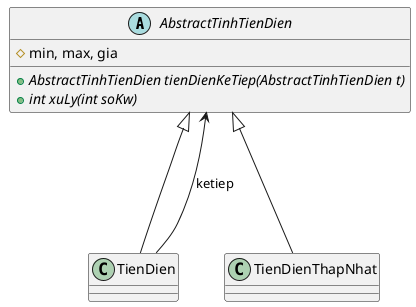@startuml
'https://plantuml.com/class-diagram

abstract AbstractTinhTienDien {
    #min, max, gia
    +{abstract} AbstractTinhTienDien tienDienKeTiep(AbstractTinhTienDien t)
    +{abstract} int xuLy(int soKw)
}

class TienDien {

}

class TienDienThapNhat {

}

AbstractTinhTienDien <|--- TienDien
AbstractTinhTienDien <|--- TienDienThapNhat
TienDien ---> AbstractTinhTienDien:ketiep

@enduml